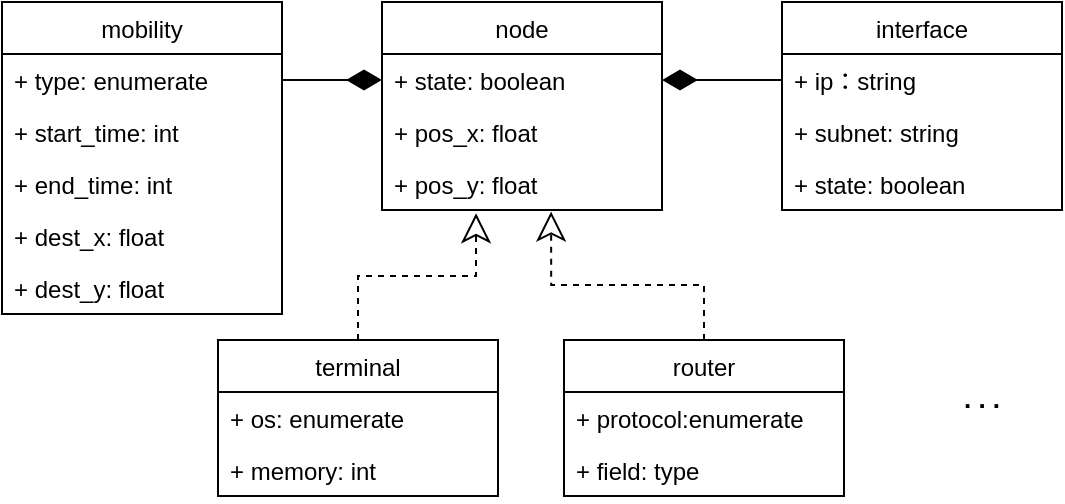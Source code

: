 <mxfile version="12.6.6" type="github">
  <diagram id="JTEC7zDQZaKKNVADHG2T" name="Page-1">
    <mxGraphModel dx="946" dy="477" grid="0" gridSize="10" guides="1" tooltips="1" connect="1" arrows="1" fold="1" page="1" pageScale="1" pageWidth="827" pageHeight="1169" math="0" shadow="0">
      <root>
        <mxCell id="0"/>
        <mxCell id="1" parent="0"/>
        <mxCell id="XV6cIktCAMGyIGafRsGl-1" value="node" style="swimlane;fontStyle=0;childLayout=stackLayout;horizontal=1;startSize=26;fillColor=none;horizontalStack=0;resizeParent=1;resizeParentMax=0;resizeLast=0;collapsible=1;marginBottom=0;" parent="1" vertex="1">
          <mxGeometry x="440" y="90" width="140" height="104" as="geometry"/>
        </mxCell>
        <mxCell id="XV6cIktCAMGyIGafRsGl-2" value="+ state: boolean&#xa;" style="text;strokeColor=none;fillColor=none;align=left;verticalAlign=top;spacingLeft=4;spacingRight=4;overflow=hidden;rotatable=0;points=[[0,0.5],[1,0.5]];portConstraint=eastwest;" parent="XV6cIktCAMGyIGafRsGl-1" vertex="1">
          <mxGeometry y="26" width="140" height="26" as="geometry"/>
        </mxCell>
        <mxCell id="XV6cIktCAMGyIGafRsGl-3" value="+ pos_x: float" style="text;strokeColor=none;fillColor=none;align=left;verticalAlign=top;spacingLeft=4;spacingRight=4;overflow=hidden;rotatable=0;points=[[0,0.5],[1,0.5]];portConstraint=eastwest;" parent="XV6cIktCAMGyIGafRsGl-1" vertex="1">
          <mxGeometry y="52" width="140" height="26" as="geometry"/>
        </mxCell>
        <mxCell id="XV6cIktCAMGyIGafRsGl-4" value="+ pos_y: float" style="text;strokeColor=none;fillColor=none;align=left;verticalAlign=top;spacingLeft=4;spacingRight=4;overflow=hidden;rotatable=0;points=[[0,0.5],[1,0.5]];portConstraint=eastwest;" parent="XV6cIktCAMGyIGafRsGl-1" vertex="1">
          <mxGeometry y="78" width="140" height="26" as="geometry"/>
        </mxCell>
        <mxCell id="XV6cIktCAMGyIGafRsGl-20" style="edgeStyle=orthogonalEdgeStyle;rounded=0;orthogonalLoop=1;jettySize=auto;html=1;exitX=0.5;exitY=0;exitDx=0;exitDy=0;entryX=0.336;entryY=1.062;entryDx=0;entryDy=0;dashed=1;endArrow=classic;endFill=0;endSize=12;entryPerimeter=0;" parent="1" source="XV6cIktCAMGyIGafRsGl-7" target="XV6cIktCAMGyIGafRsGl-4" edge="1">
          <mxGeometry relative="1" as="geometry">
            <Array as="points">
              <mxPoint x="428" y="227"/>
              <mxPoint x="487" y="227"/>
            </Array>
          </mxGeometry>
        </mxCell>
        <mxCell id="XV6cIktCAMGyIGafRsGl-7" value="terminal" style="swimlane;fontStyle=0;childLayout=stackLayout;horizontal=1;startSize=26;fillColor=none;horizontalStack=0;resizeParent=1;resizeParentMax=0;resizeLast=0;collapsible=1;marginBottom=0;" parent="1" vertex="1">
          <mxGeometry x="358" y="259" width="140" height="78" as="geometry"/>
        </mxCell>
        <mxCell id="XV6cIktCAMGyIGafRsGl-8" value="+ os: enumerate" style="text;strokeColor=none;fillColor=none;align=left;verticalAlign=top;spacingLeft=4;spacingRight=4;overflow=hidden;rotatable=0;points=[[0,0.5],[1,0.5]];portConstraint=eastwest;" parent="XV6cIktCAMGyIGafRsGl-7" vertex="1">
          <mxGeometry y="26" width="140" height="26" as="geometry"/>
        </mxCell>
        <mxCell id="XV6cIktCAMGyIGafRsGl-9" value="+ memory: int" style="text;strokeColor=none;fillColor=none;align=left;verticalAlign=top;spacingLeft=4;spacingRight=4;overflow=hidden;rotatable=0;points=[[0,0.5],[1,0.5]];portConstraint=eastwest;" parent="XV6cIktCAMGyIGafRsGl-7" vertex="1">
          <mxGeometry y="52" width="140" height="26" as="geometry"/>
        </mxCell>
        <mxCell id="XV6cIktCAMGyIGafRsGl-35" style="edgeStyle=orthogonalEdgeStyle;rounded=0;orthogonalLoop=1;jettySize=auto;html=1;exitX=0.5;exitY=0;exitDx=0;exitDy=0;endArrow=classic;endFill=0;endSize=12;dashed=1;entryX=0.604;entryY=1.031;entryDx=0;entryDy=0;entryPerimeter=0;" parent="1" source="XV6cIktCAMGyIGafRsGl-11" target="XV6cIktCAMGyIGafRsGl-4" edge="1">
          <mxGeometry relative="1" as="geometry">
            <mxPoint x="525" y="200" as="targetPoint"/>
          </mxGeometry>
        </mxCell>
        <mxCell id="XV6cIktCAMGyIGafRsGl-11" value="router" style="swimlane;fontStyle=0;childLayout=stackLayout;horizontal=1;startSize=26;fillColor=none;horizontalStack=0;resizeParent=1;resizeParentMax=0;resizeLast=0;collapsible=1;marginBottom=0;" parent="1" vertex="1">
          <mxGeometry x="531" y="259" width="140" height="78" as="geometry"/>
        </mxCell>
        <mxCell id="XV6cIktCAMGyIGafRsGl-12" value="+ protocol:enumerate" style="text;strokeColor=none;fillColor=none;align=left;verticalAlign=top;spacingLeft=4;spacingRight=4;overflow=hidden;rotatable=0;points=[[0,0.5],[1,0.5]];portConstraint=eastwest;" parent="XV6cIktCAMGyIGafRsGl-11" vertex="1">
          <mxGeometry y="26" width="140" height="26" as="geometry"/>
        </mxCell>
        <mxCell id="XV6cIktCAMGyIGafRsGl-14" value="+ field: type" style="text;strokeColor=none;fillColor=none;align=left;verticalAlign=top;spacingLeft=4;spacingRight=4;overflow=hidden;rotatable=0;points=[[0,0.5],[1,0.5]];portConstraint=eastwest;" parent="XV6cIktCAMGyIGafRsGl-11" vertex="1">
          <mxGeometry y="52" width="140" height="26" as="geometry"/>
        </mxCell>
        <mxCell id="XV6cIktCAMGyIGafRsGl-15" value="interface" style="swimlane;fontStyle=0;childLayout=stackLayout;horizontal=1;startSize=26;fillColor=none;horizontalStack=0;resizeParent=1;resizeParentMax=0;resizeLast=0;collapsible=1;marginBottom=0;" parent="1" vertex="1">
          <mxGeometry x="640" y="90" width="140" height="104" as="geometry"/>
        </mxCell>
        <mxCell id="XV6cIktCAMGyIGafRsGl-16" value="+ ip：string" style="text;strokeColor=none;fillColor=none;align=left;verticalAlign=top;spacingLeft=4;spacingRight=4;overflow=hidden;rotatable=0;points=[[0,0.5],[1,0.5]];portConstraint=eastwest;" parent="XV6cIktCAMGyIGafRsGl-15" vertex="1">
          <mxGeometry y="26" width="140" height="26" as="geometry"/>
        </mxCell>
        <mxCell id="XV6cIktCAMGyIGafRsGl-17" value="+ subnet: string" style="text;strokeColor=none;fillColor=none;align=left;verticalAlign=top;spacingLeft=4;spacingRight=4;overflow=hidden;rotatable=0;points=[[0,0.5],[1,0.5]];portConstraint=eastwest;" parent="XV6cIktCAMGyIGafRsGl-15" vertex="1">
          <mxGeometry y="52" width="140" height="26" as="geometry"/>
        </mxCell>
        <mxCell id="XV6cIktCAMGyIGafRsGl-18" value="+ state: boolean" style="text;strokeColor=none;fillColor=none;align=left;verticalAlign=top;spacingLeft=4;spacingRight=4;overflow=hidden;rotatable=0;points=[[0,0.5],[1,0.5]];portConstraint=eastwest;" parent="XV6cIktCAMGyIGafRsGl-15" vertex="1">
          <mxGeometry y="78" width="140" height="26" as="geometry"/>
        </mxCell>
        <mxCell id="XV6cIktCAMGyIGafRsGl-19" value="&lt;b&gt;&lt;font style=&quot;font-size: 13px&quot;&gt;. . .&lt;/font&gt;&lt;/b&gt;" style="text;html=1;strokeColor=none;fillColor=none;align=center;verticalAlign=middle;whiteSpace=wrap;rounded=0;" parent="1" vertex="1">
          <mxGeometry x="720" y="278" width="40" height="20" as="geometry"/>
        </mxCell>
        <mxCell id="XV6cIktCAMGyIGafRsGl-25" style="edgeStyle=orthogonalEdgeStyle;rounded=0;orthogonalLoop=1;jettySize=auto;html=1;exitX=0;exitY=0.5;exitDx=0;exitDy=0;entryX=1;entryY=0.5;entryDx=0;entryDy=0;endArrow=diamondThin;endFill=1;endSize=15;" parent="1" source="XV6cIktCAMGyIGafRsGl-16" target="XV6cIktCAMGyIGafRsGl-2" edge="1">
          <mxGeometry relative="1" as="geometry"/>
        </mxCell>
        <mxCell id="XV6cIktCAMGyIGafRsGl-26" value="mobility" style="swimlane;fontStyle=0;childLayout=stackLayout;horizontal=1;startSize=26;fillColor=none;horizontalStack=0;resizeParent=1;resizeParentMax=0;resizeLast=0;collapsible=1;marginBottom=0;" parent="1" vertex="1">
          <mxGeometry x="250" y="90" width="140" height="156" as="geometry"/>
        </mxCell>
        <mxCell id="XV6cIktCAMGyIGafRsGl-27" value="+ type: enumerate" style="text;strokeColor=none;fillColor=none;align=left;verticalAlign=top;spacingLeft=4;spacingRight=4;overflow=hidden;rotatable=0;points=[[0,0.5],[1,0.5]];portConstraint=eastwest;" parent="XV6cIktCAMGyIGafRsGl-26" vertex="1">
          <mxGeometry y="26" width="140" height="26" as="geometry"/>
        </mxCell>
        <mxCell id="XV6cIktCAMGyIGafRsGl-31" value="+ start_time: int" style="text;strokeColor=none;fillColor=none;align=left;verticalAlign=top;spacingLeft=4;spacingRight=4;overflow=hidden;rotatable=0;points=[[0,0.5],[1,0.5]];portConstraint=eastwest;" parent="XV6cIktCAMGyIGafRsGl-26" vertex="1">
          <mxGeometry y="52" width="140" height="26" as="geometry"/>
        </mxCell>
        <mxCell id="XV6cIktCAMGyIGafRsGl-32" value="+ end_time: int" style="text;strokeColor=none;fillColor=none;align=left;verticalAlign=top;spacingLeft=4;spacingRight=4;overflow=hidden;rotatable=0;points=[[0,0.5],[1,0.5]];portConstraint=eastwest;" parent="XV6cIktCAMGyIGafRsGl-26" vertex="1">
          <mxGeometry y="78" width="140" height="26" as="geometry"/>
        </mxCell>
        <mxCell id="XV6cIktCAMGyIGafRsGl-33" value="+ dest_x: float" style="text;strokeColor=none;fillColor=none;align=left;verticalAlign=top;spacingLeft=4;spacingRight=4;overflow=hidden;rotatable=0;points=[[0,0.5],[1,0.5]];portConstraint=eastwest;" parent="XV6cIktCAMGyIGafRsGl-26" vertex="1">
          <mxGeometry y="104" width="140" height="26" as="geometry"/>
        </mxCell>
        <mxCell id="XV6cIktCAMGyIGafRsGl-34" value="+ dest_y: float" style="text;strokeColor=none;fillColor=none;align=left;verticalAlign=top;spacingLeft=4;spacingRight=4;overflow=hidden;rotatable=0;points=[[0,0.5],[1,0.5]];portConstraint=eastwest;" parent="XV6cIktCAMGyIGafRsGl-26" vertex="1">
          <mxGeometry y="130" width="140" height="26" as="geometry"/>
        </mxCell>
        <mxCell id="XV6cIktCAMGyIGafRsGl-30" style="edgeStyle=orthogonalEdgeStyle;rounded=0;orthogonalLoop=1;jettySize=auto;html=1;exitX=1;exitY=0.5;exitDx=0;exitDy=0;entryX=0;entryY=0.5;entryDx=0;entryDy=0;endArrow=diamondThin;endFill=1;endSize=15;" parent="1" source="XV6cIktCAMGyIGafRsGl-27" target="XV6cIktCAMGyIGafRsGl-2" edge="1">
          <mxGeometry relative="1" as="geometry"/>
        </mxCell>
      </root>
    </mxGraphModel>
  </diagram>
</mxfile>
